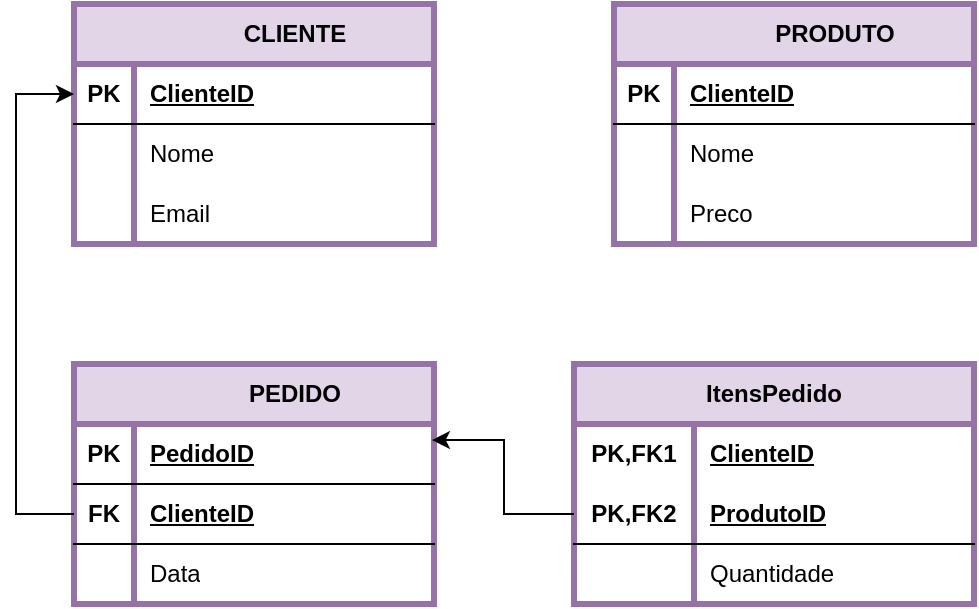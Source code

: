 <mxfile version="23.1.5" type="device">
  <diagram name="Página-1" id="OGc7ARhqS-w1dyBdSzx6">
    <mxGraphModel dx="1586" dy="778" grid="1" gridSize="10" guides="1" tooltips="1" connect="1" arrows="1" fold="1" page="1" pageScale="1" pageWidth="827" pageHeight="1169" math="0" shadow="0">
      <root>
        <mxCell id="0" />
        <mxCell id="1" parent="0" />
        <mxCell id="I8_PkHM5JQmwa0KGuefr-1" value="&lt;blockquote style=&quot;margin: 0 0 0 40px; border: none; padding: 0px;&quot;&gt;CLIENTE&lt;/blockquote&gt;" style="shape=table;startSize=30;container=1;collapsible=1;childLayout=tableLayout;fixedRows=1;rowLines=0;fontStyle=1;align=center;resizeLast=1;html=1;fillColor=#e1d5e7;strokeColor=#9673a6;strokeWidth=3;" vertex="1" parent="1">
          <mxGeometry x="-170" y="330" width="180" height="120" as="geometry" />
        </mxCell>
        <mxCell id="I8_PkHM5JQmwa0KGuefr-2" value="" style="shape=tableRow;horizontal=0;startSize=0;swimlaneHead=0;swimlaneBody=0;fillColor=none;collapsible=0;dropTarget=0;points=[[0,0.5],[1,0.5]];portConstraint=eastwest;top=0;left=0;right=0;bottom=1;" vertex="1" parent="I8_PkHM5JQmwa0KGuefr-1">
          <mxGeometry y="30" width="180" height="30" as="geometry" />
        </mxCell>
        <mxCell id="I8_PkHM5JQmwa0KGuefr-3" value="PK" style="shape=partialRectangle;connectable=0;fillColor=none;top=0;left=0;bottom=0;right=0;fontStyle=1;overflow=hidden;whiteSpace=wrap;html=1;" vertex="1" parent="I8_PkHM5JQmwa0KGuefr-2">
          <mxGeometry width="30" height="30" as="geometry">
            <mxRectangle width="30" height="30" as="alternateBounds" />
          </mxGeometry>
        </mxCell>
        <mxCell id="I8_PkHM5JQmwa0KGuefr-4" value="ClienteID" style="shape=partialRectangle;connectable=0;fillColor=none;top=0;left=0;bottom=0;right=0;align=left;spacingLeft=6;fontStyle=5;overflow=hidden;whiteSpace=wrap;html=1;" vertex="1" parent="I8_PkHM5JQmwa0KGuefr-2">
          <mxGeometry x="30" width="150" height="30" as="geometry">
            <mxRectangle width="150" height="30" as="alternateBounds" />
          </mxGeometry>
        </mxCell>
        <mxCell id="I8_PkHM5JQmwa0KGuefr-5" value="" style="shape=tableRow;horizontal=0;startSize=0;swimlaneHead=0;swimlaneBody=0;fillColor=none;collapsible=0;dropTarget=0;points=[[0,0.5],[1,0.5]];portConstraint=eastwest;top=0;left=0;right=0;bottom=0;" vertex="1" parent="I8_PkHM5JQmwa0KGuefr-1">
          <mxGeometry y="60" width="180" height="30" as="geometry" />
        </mxCell>
        <mxCell id="I8_PkHM5JQmwa0KGuefr-6" value="" style="shape=partialRectangle;connectable=0;fillColor=none;top=0;left=0;bottom=0;right=0;editable=1;overflow=hidden;whiteSpace=wrap;html=1;" vertex="1" parent="I8_PkHM5JQmwa0KGuefr-5">
          <mxGeometry width="30" height="30" as="geometry">
            <mxRectangle width="30" height="30" as="alternateBounds" />
          </mxGeometry>
        </mxCell>
        <mxCell id="I8_PkHM5JQmwa0KGuefr-7" value="Nome" style="shape=partialRectangle;connectable=0;fillColor=none;top=0;left=0;bottom=0;right=0;align=left;spacingLeft=6;overflow=hidden;whiteSpace=wrap;html=1;" vertex="1" parent="I8_PkHM5JQmwa0KGuefr-5">
          <mxGeometry x="30" width="150" height="30" as="geometry">
            <mxRectangle width="150" height="30" as="alternateBounds" />
          </mxGeometry>
        </mxCell>
        <mxCell id="I8_PkHM5JQmwa0KGuefr-8" value="" style="shape=tableRow;horizontal=0;startSize=0;swimlaneHead=0;swimlaneBody=0;fillColor=none;collapsible=0;dropTarget=0;points=[[0,0.5],[1,0.5]];portConstraint=eastwest;top=0;left=0;right=0;bottom=0;" vertex="1" parent="I8_PkHM5JQmwa0KGuefr-1">
          <mxGeometry y="90" width="180" height="30" as="geometry" />
        </mxCell>
        <mxCell id="I8_PkHM5JQmwa0KGuefr-9" value="" style="shape=partialRectangle;connectable=0;fillColor=none;top=0;left=0;bottom=0;right=0;editable=1;overflow=hidden;whiteSpace=wrap;html=1;" vertex="1" parent="I8_PkHM5JQmwa0KGuefr-8">
          <mxGeometry width="30" height="30" as="geometry">
            <mxRectangle width="30" height="30" as="alternateBounds" />
          </mxGeometry>
        </mxCell>
        <mxCell id="I8_PkHM5JQmwa0KGuefr-10" value="Email" style="shape=partialRectangle;connectable=0;fillColor=none;top=0;left=0;bottom=0;right=0;align=left;spacingLeft=6;overflow=hidden;whiteSpace=wrap;html=1;" vertex="1" parent="I8_PkHM5JQmwa0KGuefr-8">
          <mxGeometry x="30" width="150" height="30" as="geometry">
            <mxRectangle width="150" height="30" as="alternateBounds" />
          </mxGeometry>
        </mxCell>
        <mxCell id="I8_PkHM5JQmwa0KGuefr-14" value="&lt;blockquote style=&quot;margin: 0 0 0 40px; border: none; padding: 0px;&quot;&gt;PRODUTO&lt;/blockquote&gt;" style="shape=table;startSize=30;container=1;collapsible=1;childLayout=tableLayout;fixedRows=1;rowLines=0;fontStyle=1;align=center;resizeLast=1;html=1;fillColor=#e1d5e7;strokeColor=#9673a6;strokeWidth=3;" vertex="1" parent="1">
          <mxGeometry x="100" y="330" width="180" height="120" as="geometry" />
        </mxCell>
        <mxCell id="I8_PkHM5JQmwa0KGuefr-15" value="" style="shape=tableRow;horizontal=0;startSize=0;swimlaneHead=0;swimlaneBody=0;fillColor=none;collapsible=0;dropTarget=0;points=[[0,0.5],[1,0.5]];portConstraint=eastwest;top=0;left=0;right=0;bottom=1;" vertex="1" parent="I8_PkHM5JQmwa0KGuefr-14">
          <mxGeometry y="30" width="180" height="30" as="geometry" />
        </mxCell>
        <mxCell id="I8_PkHM5JQmwa0KGuefr-16" value="PK" style="shape=partialRectangle;connectable=0;fillColor=none;top=0;left=0;bottom=0;right=0;fontStyle=1;overflow=hidden;whiteSpace=wrap;html=1;" vertex="1" parent="I8_PkHM5JQmwa0KGuefr-15">
          <mxGeometry width="30" height="30" as="geometry">
            <mxRectangle width="30" height="30" as="alternateBounds" />
          </mxGeometry>
        </mxCell>
        <mxCell id="I8_PkHM5JQmwa0KGuefr-17" value="ClienteID" style="shape=partialRectangle;connectable=0;fillColor=none;top=0;left=0;bottom=0;right=0;align=left;spacingLeft=6;fontStyle=5;overflow=hidden;whiteSpace=wrap;html=1;" vertex="1" parent="I8_PkHM5JQmwa0KGuefr-15">
          <mxGeometry x="30" width="150" height="30" as="geometry">
            <mxRectangle width="150" height="30" as="alternateBounds" />
          </mxGeometry>
        </mxCell>
        <mxCell id="I8_PkHM5JQmwa0KGuefr-18" value="" style="shape=tableRow;horizontal=0;startSize=0;swimlaneHead=0;swimlaneBody=0;fillColor=none;collapsible=0;dropTarget=0;points=[[0,0.5],[1,0.5]];portConstraint=eastwest;top=0;left=0;right=0;bottom=0;" vertex="1" parent="I8_PkHM5JQmwa0KGuefr-14">
          <mxGeometry y="60" width="180" height="30" as="geometry" />
        </mxCell>
        <mxCell id="I8_PkHM5JQmwa0KGuefr-19" value="" style="shape=partialRectangle;connectable=0;fillColor=none;top=0;left=0;bottom=0;right=0;editable=1;overflow=hidden;whiteSpace=wrap;html=1;" vertex="1" parent="I8_PkHM5JQmwa0KGuefr-18">
          <mxGeometry width="30" height="30" as="geometry">
            <mxRectangle width="30" height="30" as="alternateBounds" />
          </mxGeometry>
        </mxCell>
        <mxCell id="I8_PkHM5JQmwa0KGuefr-20" value="Nome" style="shape=partialRectangle;connectable=0;fillColor=none;top=0;left=0;bottom=0;right=0;align=left;spacingLeft=6;overflow=hidden;whiteSpace=wrap;html=1;" vertex="1" parent="I8_PkHM5JQmwa0KGuefr-18">
          <mxGeometry x="30" width="150" height="30" as="geometry">
            <mxRectangle width="150" height="30" as="alternateBounds" />
          </mxGeometry>
        </mxCell>
        <mxCell id="I8_PkHM5JQmwa0KGuefr-21" value="" style="shape=tableRow;horizontal=0;startSize=0;swimlaneHead=0;swimlaneBody=0;fillColor=none;collapsible=0;dropTarget=0;points=[[0,0.5],[1,0.5]];portConstraint=eastwest;top=0;left=0;right=0;bottom=0;" vertex="1" parent="I8_PkHM5JQmwa0KGuefr-14">
          <mxGeometry y="90" width="180" height="30" as="geometry" />
        </mxCell>
        <mxCell id="I8_PkHM5JQmwa0KGuefr-22" value="" style="shape=partialRectangle;connectable=0;fillColor=none;top=0;left=0;bottom=0;right=0;editable=1;overflow=hidden;whiteSpace=wrap;html=1;" vertex="1" parent="I8_PkHM5JQmwa0KGuefr-21">
          <mxGeometry width="30" height="30" as="geometry">
            <mxRectangle width="30" height="30" as="alternateBounds" />
          </mxGeometry>
        </mxCell>
        <mxCell id="I8_PkHM5JQmwa0KGuefr-23" value="Preco" style="shape=partialRectangle;connectable=0;fillColor=none;top=0;left=0;bottom=0;right=0;align=left;spacingLeft=6;overflow=hidden;whiteSpace=wrap;html=1;" vertex="1" parent="I8_PkHM5JQmwa0KGuefr-21">
          <mxGeometry x="30" width="150" height="30" as="geometry">
            <mxRectangle width="150" height="30" as="alternateBounds" />
          </mxGeometry>
        </mxCell>
        <mxCell id="I8_PkHM5JQmwa0KGuefr-27" value="&lt;blockquote style=&quot;margin: 0 0 0 40px; border: none; padding: 0px;&quot;&gt;PEDIDO&lt;/blockquote&gt;" style="shape=table;startSize=30;container=1;collapsible=1;childLayout=tableLayout;fixedRows=1;rowLines=0;fontStyle=1;align=center;resizeLast=1;html=1;fillColor=#e1d5e7;strokeColor=#9673a6;strokeWidth=3;" vertex="1" parent="1">
          <mxGeometry x="-170" y="510" width="180" height="120" as="geometry" />
        </mxCell>
        <mxCell id="I8_PkHM5JQmwa0KGuefr-28" value="" style="shape=tableRow;horizontal=0;startSize=0;swimlaneHead=0;swimlaneBody=0;fillColor=none;collapsible=0;dropTarget=0;points=[[0,0.5],[1,0.5]];portConstraint=eastwest;top=0;left=0;right=0;bottom=1;" vertex="1" parent="I8_PkHM5JQmwa0KGuefr-27">
          <mxGeometry y="30" width="180" height="30" as="geometry" />
        </mxCell>
        <mxCell id="I8_PkHM5JQmwa0KGuefr-29" value="PK" style="shape=partialRectangle;connectable=0;fillColor=none;top=0;left=0;bottom=0;right=0;fontStyle=1;overflow=hidden;whiteSpace=wrap;html=1;" vertex="1" parent="I8_PkHM5JQmwa0KGuefr-28">
          <mxGeometry width="30" height="30" as="geometry">
            <mxRectangle width="30" height="30" as="alternateBounds" />
          </mxGeometry>
        </mxCell>
        <mxCell id="I8_PkHM5JQmwa0KGuefr-30" value="PedidoID" style="shape=partialRectangle;connectable=0;fillColor=none;top=0;left=0;bottom=0;right=0;align=left;spacingLeft=6;fontStyle=5;overflow=hidden;whiteSpace=wrap;html=1;" vertex="1" parent="I8_PkHM5JQmwa0KGuefr-28">
          <mxGeometry x="30" width="150" height="30" as="geometry">
            <mxRectangle width="150" height="30" as="alternateBounds" />
          </mxGeometry>
        </mxCell>
        <mxCell id="I8_PkHM5JQmwa0KGuefr-40" value="" style="shape=tableRow;horizontal=0;startSize=0;swimlaneHead=0;swimlaneBody=0;fillColor=none;collapsible=0;dropTarget=0;points=[[0,0.5],[1,0.5]];portConstraint=eastwest;top=0;left=0;right=0;bottom=1;" vertex="1" parent="I8_PkHM5JQmwa0KGuefr-27">
          <mxGeometry y="60" width="180" height="30" as="geometry" />
        </mxCell>
        <mxCell id="I8_PkHM5JQmwa0KGuefr-41" value="FK" style="shape=partialRectangle;connectable=0;fillColor=none;top=0;left=0;bottom=0;right=0;fontStyle=1;overflow=hidden;whiteSpace=wrap;html=1;" vertex="1" parent="I8_PkHM5JQmwa0KGuefr-40">
          <mxGeometry width="30" height="30" as="geometry">
            <mxRectangle width="30" height="30" as="alternateBounds" />
          </mxGeometry>
        </mxCell>
        <mxCell id="I8_PkHM5JQmwa0KGuefr-42" value="ClienteID" style="shape=partialRectangle;connectable=0;fillColor=none;top=0;left=0;bottom=0;right=0;align=left;spacingLeft=6;fontStyle=5;overflow=hidden;whiteSpace=wrap;html=1;" vertex="1" parent="I8_PkHM5JQmwa0KGuefr-40">
          <mxGeometry x="30" width="150" height="30" as="geometry">
            <mxRectangle width="150" height="30" as="alternateBounds" />
          </mxGeometry>
        </mxCell>
        <mxCell id="I8_PkHM5JQmwa0KGuefr-31" value="" style="shape=tableRow;horizontal=0;startSize=0;swimlaneHead=0;swimlaneBody=0;fillColor=none;collapsible=0;dropTarget=0;points=[[0,0.5],[1,0.5]];portConstraint=eastwest;top=0;left=0;right=0;bottom=0;" vertex="1" parent="I8_PkHM5JQmwa0KGuefr-27">
          <mxGeometry y="90" width="180" height="30" as="geometry" />
        </mxCell>
        <mxCell id="I8_PkHM5JQmwa0KGuefr-32" value="" style="shape=partialRectangle;connectable=0;fillColor=none;top=0;left=0;bottom=0;right=0;editable=1;overflow=hidden;whiteSpace=wrap;html=1;" vertex="1" parent="I8_PkHM5JQmwa0KGuefr-31">
          <mxGeometry width="30" height="30" as="geometry">
            <mxRectangle width="30" height="30" as="alternateBounds" />
          </mxGeometry>
        </mxCell>
        <mxCell id="I8_PkHM5JQmwa0KGuefr-33" value="Data" style="shape=partialRectangle;connectable=0;fillColor=none;top=0;left=0;bottom=0;right=0;align=left;spacingLeft=6;overflow=hidden;whiteSpace=wrap;html=1;" vertex="1" parent="I8_PkHM5JQmwa0KGuefr-31">
          <mxGeometry x="30" width="150" height="30" as="geometry">
            <mxRectangle width="150" height="30" as="alternateBounds" />
          </mxGeometry>
        </mxCell>
        <mxCell id="I8_PkHM5JQmwa0KGuefr-43" value="ItensPedido" style="shape=table;startSize=30;container=1;collapsible=1;childLayout=tableLayout;fixedRows=1;rowLines=0;fontStyle=1;align=center;resizeLast=1;html=1;whiteSpace=wrap;fillColor=#e1d5e7;strokeColor=#9673a6;strokeWidth=3;" vertex="1" parent="1">
          <mxGeometry x="80" y="510" width="200" height="120" as="geometry" />
        </mxCell>
        <mxCell id="I8_PkHM5JQmwa0KGuefr-44" value="" style="shape=tableRow;horizontal=0;startSize=0;swimlaneHead=0;swimlaneBody=0;fillColor=none;collapsible=0;dropTarget=0;points=[[0,0.5],[1,0.5]];portConstraint=eastwest;top=0;left=0;right=0;bottom=0;html=1;" vertex="1" parent="I8_PkHM5JQmwa0KGuefr-43">
          <mxGeometry y="30" width="200" height="30" as="geometry" />
        </mxCell>
        <mxCell id="I8_PkHM5JQmwa0KGuefr-45" value="PK,FK1" style="shape=partialRectangle;connectable=0;fillColor=none;top=0;left=0;bottom=0;right=0;fontStyle=1;overflow=hidden;html=1;whiteSpace=wrap;" vertex="1" parent="I8_PkHM5JQmwa0KGuefr-44">
          <mxGeometry width="60" height="30" as="geometry">
            <mxRectangle width="60" height="30" as="alternateBounds" />
          </mxGeometry>
        </mxCell>
        <mxCell id="I8_PkHM5JQmwa0KGuefr-46" value="ClienteID" style="shape=partialRectangle;connectable=0;fillColor=none;top=0;left=0;bottom=0;right=0;align=left;spacingLeft=6;fontStyle=5;overflow=hidden;html=1;whiteSpace=wrap;" vertex="1" parent="I8_PkHM5JQmwa0KGuefr-44">
          <mxGeometry x="60" width="140" height="30" as="geometry">
            <mxRectangle width="140" height="30" as="alternateBounds" />
          </mxGeometry>
        </mxCell>
        <mxCell id="I8_PkHM5JQmwa0KGuefr-47" value="" style="shape=tableRow;horizontal=0;startSize=0;swimlaneHead=0;swimlaneBody=0;fillColor=none;collapsible=0;dropTarget=0;points=[[0,0.5],[1,0.5]];portConstraint=eastwest;top=0;left=0;right=0;bottom=1;html=1;" vertex="1" parent="I8_PkHM5JQmwa0KGuefr-43">
          <mxGeometry y="60" width="200" height="30" as="geometry" />
        </mxCell>
        <mxCell id="I8_PkHM5JQmwa0KGuefr-48" value="PK,FK2" style="shape=partialRectangle;connectable=0;fillColor=none;top=0;left=0;bottom=0;right=0;fontStyle=1;overflow=hidden;html=1;whiteSpace=wrap;" vertex="1" parent="I8_PkHM5JQmwa0KGuefr-47">
          <mxGeometry width="60" height="30" as="geometry">
            <mxRectangle width="60" height="30" as="alternateBounds" />
          </mxGeometry>
        </mxCell>
        <mxCell id="I8_PkHM5JQmwa0KGuefr-49" value="ProdutoID" style="shape=partialRectangle;connectable=0;fillColor=none;top=0;left=0;bottom=0;right=0;align=left;spacingLeft=6;fontStyle=5;overflow=hidden;html=1;whiteSpace=wrap;" vertex="1" parent="I8_PkHM5JQmwa0KGuefr-47">
          <mxGeometry x="60" width="140" height="30" as="geometry">
            <mxRectangle width="140" height="30" as="alternateBounds" />
          </mxGeometry>
        </mxCell>
        <mxCell id="I8_PkHM5JQmwa0KGuefr-50" value="" style="shape=tableRow;horizontal=0;startSize=0;swimlaneHead=0;swimlaneBody=0;fillColor=none;collapsible=0;dropTarget=0;points=[[0,0.5],[1,0.5]];portConstraint=eastwest;top=0;left=0;right=0;bottom=0;html=1;" vertex="1" parent="I8_PkHM5JQmwa0KGuefr-43">
          <mxGeometry y="90" width="200" height="30" as="geometry" />
        </mxCell>
        <mxCell id="I8_PkHM5JQmwa0KGuefr-51" value="" style="shape=partialRectangle;connectable=0;fillColor=none;top=0;left=0;bottom=0;right=0;editable=1;overflow=hidden;html=1;whiteSpace=wrap;" vertex="1" parent="I8_PkHM5JQmwa0KGuefr-50">
          <mxGeometry width="60" height="30" as="geometry">
            <mxRectangle width="60" height="30" as="alternateBounds" />
          </mxGeometry>
        </mxCell>
        <mxCell id="I8_PkHM5JQmwa0KGuefr-52" value="Quantidade" style="shape=partialRectangle;connectable=0;fillColor=none;top=0;left=0;bottom=0;right=0;align=left;spacingLeft=6;overflow=hidden;html=1;whiteSpace=wrap;" vertex="1" parent="I8_PkHM5JQmwa0KGuefr-50">
          <mxGeometry x="60" width="140" height="30" as="geometry">
            <mxRectangle width="140" height="30" as="alternateBounds" />
          </mxGeometry>
        </mxCell>
        <mxCell id="I8_PkHM5JQmwa0KGuefr-62" style="edgeStyle=orthogonalEdgeStyle;rounded=0;orthogonalLoop=1;jettySize=auto;html=1;entryX=0;entryY=0.5;entryDx=0;entryDy=0;" edge="1" parent="1" source="I8_PkHM5JQmwa0KGuefr-40" target="I8_PkHM5JQmwa0KGuefr-2">
          <mxGeometry relative="1" as="geometry">
            <mxPoint x="-190" y="370" as="targetPoint" />
            <Array as="points">
              <mxPoint x="-199" y="585" />
              <mxPoint x="-199" y="375" />
            </Array>
          </mxGeometry>
        </mxCell>
        <mxCell id="I8_PkHM5JQmwa0KGuefr-63" style="edgeStyle=orthogonalEdgeStyle;rounded=0;orthogonalLoop=1;jettySize=auto;html=1;entryX=0.994;entryY=0.267;entryDx=0;entryDy=0;entryPerimeter=0;" edge="1" parent="1" source="I8_PkHM5JQmwa0KGuefr-47" target="I8_PkHM5JQmwa0KGuefr-28">
          <mxGeometry relative="1" as="geometry" />
        </mxCell>
      </root>
    </mxGraphModel>
  </diagram>
</mxfile>
